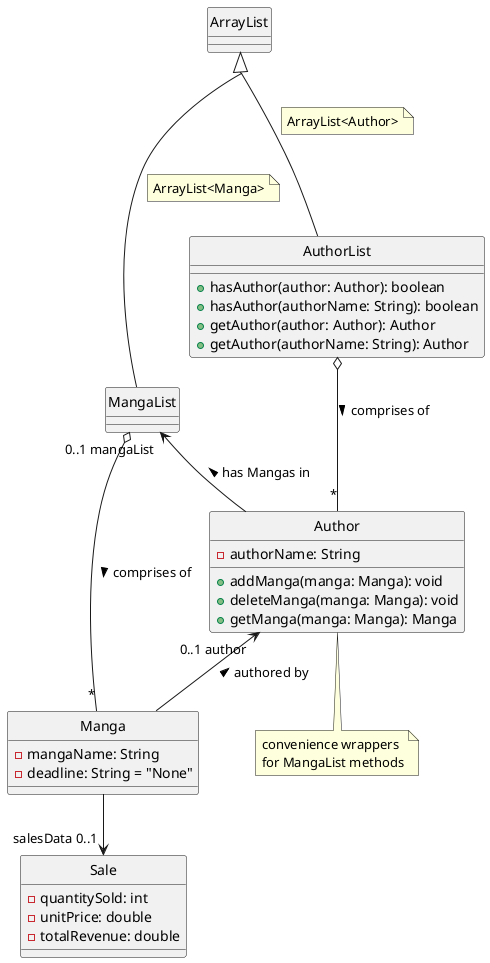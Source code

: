 @startuml
hide circle
skinparam groupInheritance 2

class AuthorList {
    + hasAuthor(author: Author): boolean
    + hasAuthor(authorName: String): boolean
    + getAuthor(author: Author): Author
    + getAuthor(authorName: String): Author
}

class ArrayList
ArrayList <|-- AuthorList
note on link : ArrayList<Author>
ArrayList <|--- MangaList
note on link : ArrayList<Manga>

class Author {
    - authorName: String
    + addManga(manga: Manga): void
    + deleteManga(manga: Manga): void
    + getManga(manga: Manga): Manga
}
Author "*" -up-o AuthorList : < comprises of
note bottom of Author : convenience wrappers\nfor MangaList methods

class Manga {
    - mangaName: String
    - deadline: String = "None"
}
Author "0..1 author" <-- Manga : < authored by
'Author ..> Manga : parameter for\nconvenience methods >

class MangaList {
}
Manga "*" -left-o MangaList : < comprises of
'Author -u-> "0..1 mangaList" MangaList : > has Mangas in
MangaList "0..1 mangaList" <-- Author : < has Mangas in

class Sale {
    - quantitySold: int
    - unitPrice: double
    - totalRevenue: double
}
Manga --> "salesData 0..1" Sale

@enduml